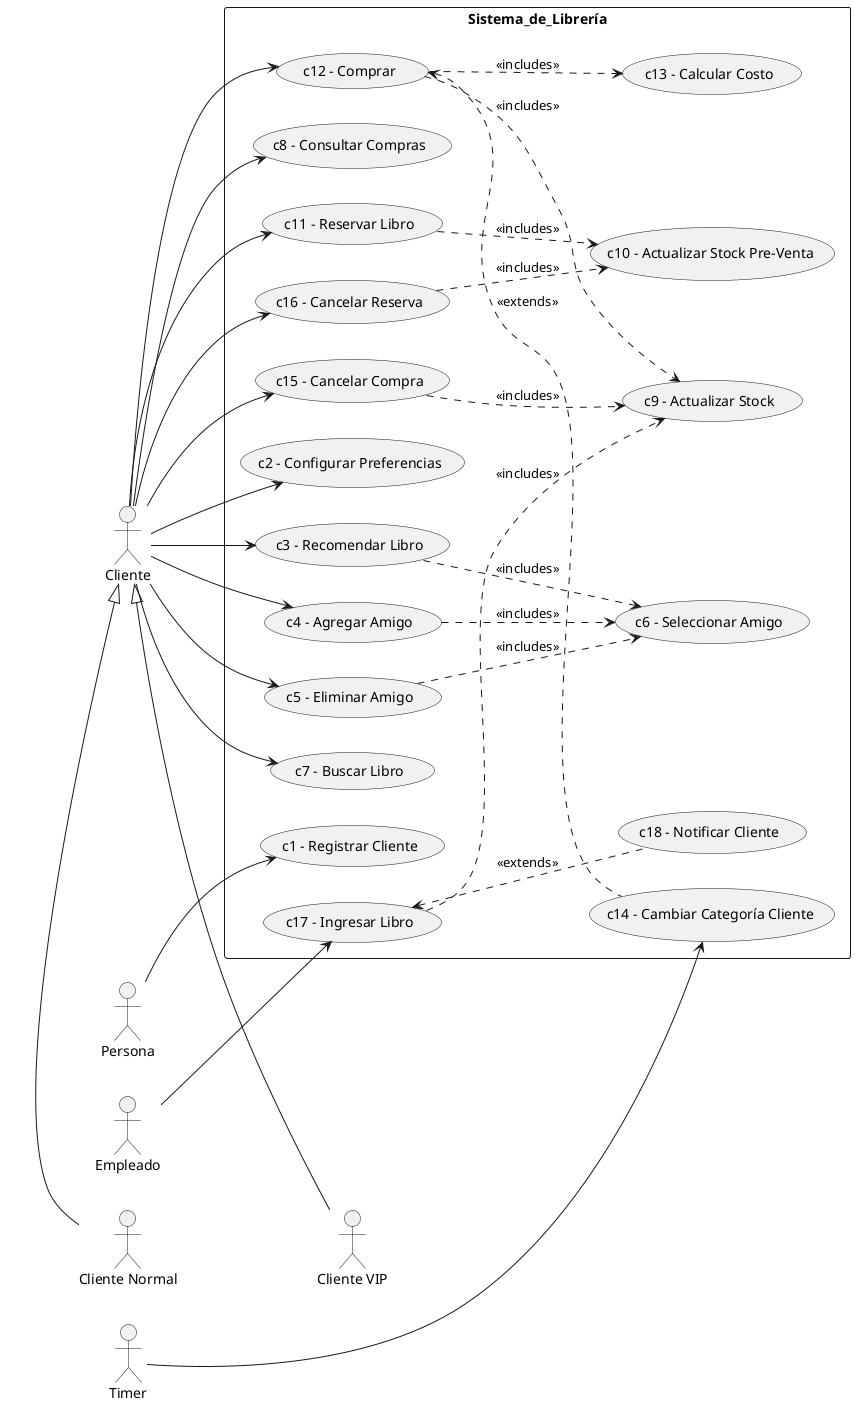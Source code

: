 @startuml
left to right direction
skinparam packageStyle rectangle

together {

    :Persona: as p
    :Empleado: as e
    :Timer: as t
    :Cliente: as c

    t -[hidden]l- c

    together {
        :Cliente VIP: as vc
        :Cliente Normal: as cn
        cn -[hidden]- vc
        vc -|> c
        cn -|> c
    }
    
}

rectangle Sistema_de_Librería {
    (c1 - Registrar Cliente) as c1
    (c2 - Configurar Preferencias) as c2

    (c3 - Recomendar Libro) as c3
    (c4 - Agregar Amigo) as c4
    (c5 - Eliminar Amigo) as c5
    (c6 - Seleccionar Amigo) as c6
    c4 ..> c6 :<<includes>>
    c5 ..> c6 :<<includes>>
    c3 ..> c6 :<<includes>>

    (c7 - Buscar Libro) as c7
    (c8 - Consultar Compras) as c8

    (c9 - Actualizar Stock) as c9
    (c10 - Actualizar Stock Pre-Venta) as c10
    (c11 - Reservar Libro) as c11
    together {
        (c12 - Comprar) as c12 
        (c13 - Calcular Costo) as c13
    }

    (c14 - Cambiar Categoría Cliente) as c14

    (c15 - Cancelar Compra) as c15
    (c16 - Cancelar Reserva) as c16


    (c17 - Ingresar Libro) as c17
    (c18 - Notificar Cliente) as c18
}

c12 <.. c14 :<<extends>>
c12 ..> c9 :<<includes>>
c12 ..> c13 :<<includes>>

c17 ..> c9 :<<includes>>

c15 ..> c9 :<<includes>>
c11 ..> c10 : <<includes>>
c16 ..> c10: <<includes>>

t --> c14
p --> c1
e --> c17
c --> c2
c --> c3
c --> c4
c --> c5
c --> c7
c --> c12
c --> c8
c --> c15
c --> c11
c --> c16


c17 <.. c18 :<<extends>>


@enduml